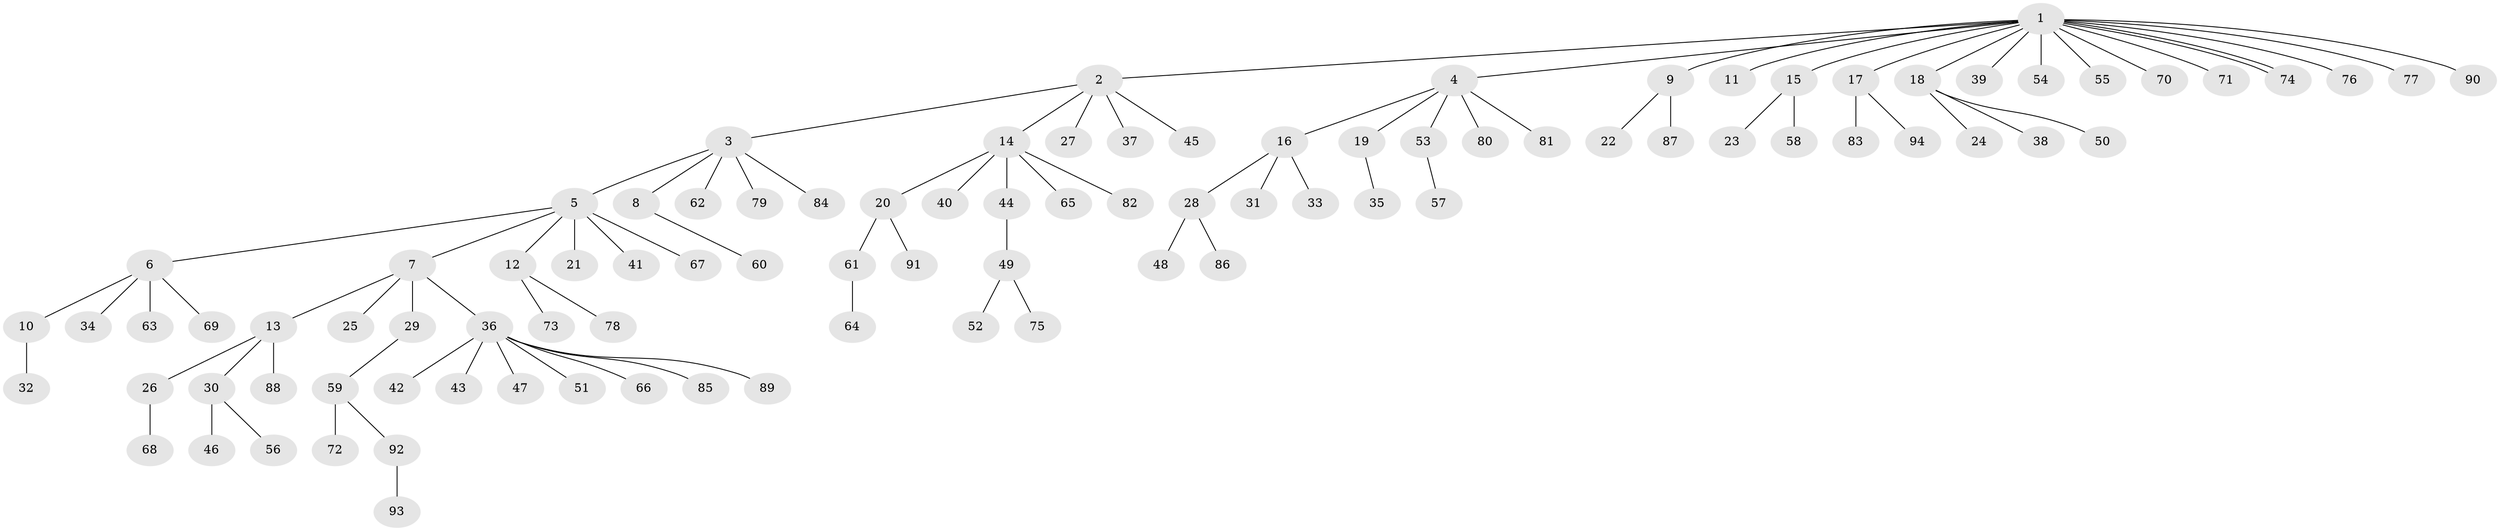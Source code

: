 // coarse degree distribution, {15: 0.015151515151515152, 5: 0.06060606060606061, 6: 0.015151515151515152, 4: 0.030303030303030304, 1: 0.6515151515151515, 2: 0.16666666666666666, 3: 0.045454545454545456, 7: 0.015151515151515152}
// Generated by graph-tools (version 1.1) at 2025/50/03/04/25 22:50:04]
// undirected, 94 vertices, 94 edges
graph export_dot {
  node [color=gray90,style=filled];
  1;
  2;
  3;
  4;
  5;
  6;
  7;
  8;
  9;
  10;
  11;
  12;
  13;
  14;
  15;
  16;
  17;
  18;
  19;
  20;
  21;
  22;
  23;
  24;
  25;
  26;
  27;
  28;
  29;
  30;
  31;
  32;
  33;
  34;
  35;
  36;
  37;
  38;
  39;
  40;
  41;
  42;
  43;
  44;
  45;
  46;
  47;
  48;
  49;
  50;
  51;
  52;
  53;
  54;
  55;
  56;
  57;
  58;
  59;
  60;
  61;
  62;
  63;
  64;
  65;
  66;
  67;
  68;
  69;
  70;
  71;
  72;
  73;
  74;
  75;
  76;
  77;
  78;
  79;
  80;
  81;
  82;
  83;
  84;
  85;
  86;
  87;
  88;
  89;
  90;
  91;
  92;
  93;
  94;
  1 -- 2;
  1 -- 4;
  1 -- 9;
  1 -- 11;
  1 -- 15;
  1 -- 17;
  1 -- 18;
  1 -- 39;
  1 -- 54;
  1 -- 55;
  1 -- 70;
  1 -- 71;
  1 -- 74;
  1 -- 74;
  1 -- 76;
  1 -- 77;
  1 -- 90;
  2 -- 3;
  2 -- 14;
  2 -- 27;
  2 -- 37;
  2 -- 45;
  3 -- 5;
  3 -- 8;
  3 -- 62;
  3 -- 79;
  3 -- 84;
  4 -- 16;
  4 -- 19;
  4 -- 53;
  4 -- 80;
  4 -- 81;
  5 -- 6;
  5 -- 7;
  5 -- 12;
  5 -- 21;
  5 -- 41;
  5 -- 67;
  6 -- 10;
  6 -- 34;
  6 -- 63;
  6 -- 69;
  7 -- 13;
  7 -- 25;
  7 -- 29;
  7 -- 36;
  8 -- 60;
  9 -- 22;
  9 -- 87;
  10 -- 32;
  12 -- 73;
  12 -- 78;
  13 -- 26;
  13 -- 30;
  13 -- 88;
  14 -- 20;
  14 -- 40;
  14 -- 44;
  14 -- 65;
  14 -- 82;
  15 -- 23;
  15 -- 58;
  16 -- 28;
  16 -- 31;
  16 -- 33;
  17 -- 83;
  17 -- 94;
  18 -- 24;
  18 -- 38;
  18 -- 50;
  19 -- 35;
  20 -- 61;
  20 -- 91;
  26 -- 68;
  28 -- 48;
  28 -- 86;
  29 -- 59;
  30 -- 46;
  30 -- 56;
  36 -- 42;
  36 -- 43;
  36 -- 47;
  36 -- 51;
  36 -- 66;
  36 -- 85;
  36 -- 89;
  44 -- 49;
  49 -- 52;
  49 -- 75;
  53 -- 57;
  59 -- 72;
  59 -- 92;
  61 -- 64;
  92 -- 93;
}
